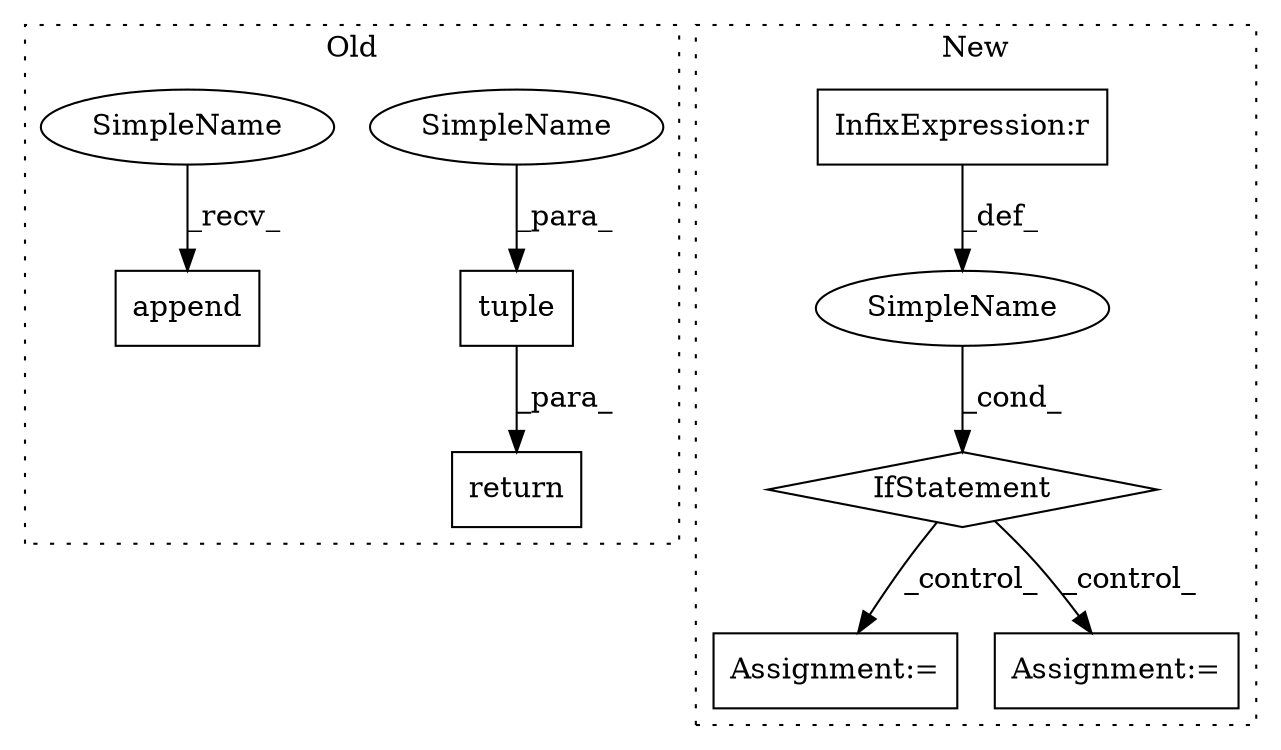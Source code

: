 digraph G {
subgraph cluster0 {
1 [label="tuple" a="32" s="5581,5594" l="6,1" shape="box"];
7 [label="append" a="32" s="5291,5319" l="7,1" shape="box"];
8 [label="return" a="41" s="5552" l="7" shape="box"];
9 [label="SimpleName" a="42" s="5587" l="7" shape="ellipse"];
10 [label="SimpleName" a="42" s="5283" l="7" shape="ellipse"];
label = "Old";
style="dotted";
}
subgraph cluster1 {
2 [label="IfStatement" a="25" s="7794,7834" l="4,2" shape="diamond"];
3 [label="Assignment:=" a="7" s="7989" l="1" shape="box"];
4 [label="SimpleName" a="42" s="" l="" shape="ellipse"];
5 [label="Assignment:=" a="7" s="7903" l="2" shape="box"];
6 [label="InfixExpression:r" a="27" s="7810" l="4" shape="box"];
label = "New";
style="dotted";
}
1 -> 8 [label="_para_"];
2 -> 3 [label="_control_"];
2 -> 5 [label="_control_"];
4 -> 2 [label="_cond_"];
6 -> 4 [label="_def_"];
9 -> 1 [label="_para_"];
10 -> 7 [label="_recv_"];
}